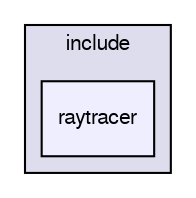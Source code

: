 digraph "include/raytracer" {
  compound=true
  node [ fontsize="10", fontname="FreeSans"];
  edge [ labelfontsize="10", labelfontname="FreeSans"];
  subgraph clusterdir_d44c64559bbebec7f509842c48db8b23 {
    graph [ bgcolor="#ddddee", pencolor="black", label="include" fontname="FreeSans", fontsize="10", URL="dir_d44c64559bbebec7f509842c48db8b23.html"]
  dir_5f371c8f98a89310fdec0a60fd23a137 [shape=box, label="raytracer", style="filled", fillcolor="#eeeeff", pencolor="black", URL="dir_5f371c8f98a89310fdec0a60fd23a137.html"];
  }
}

